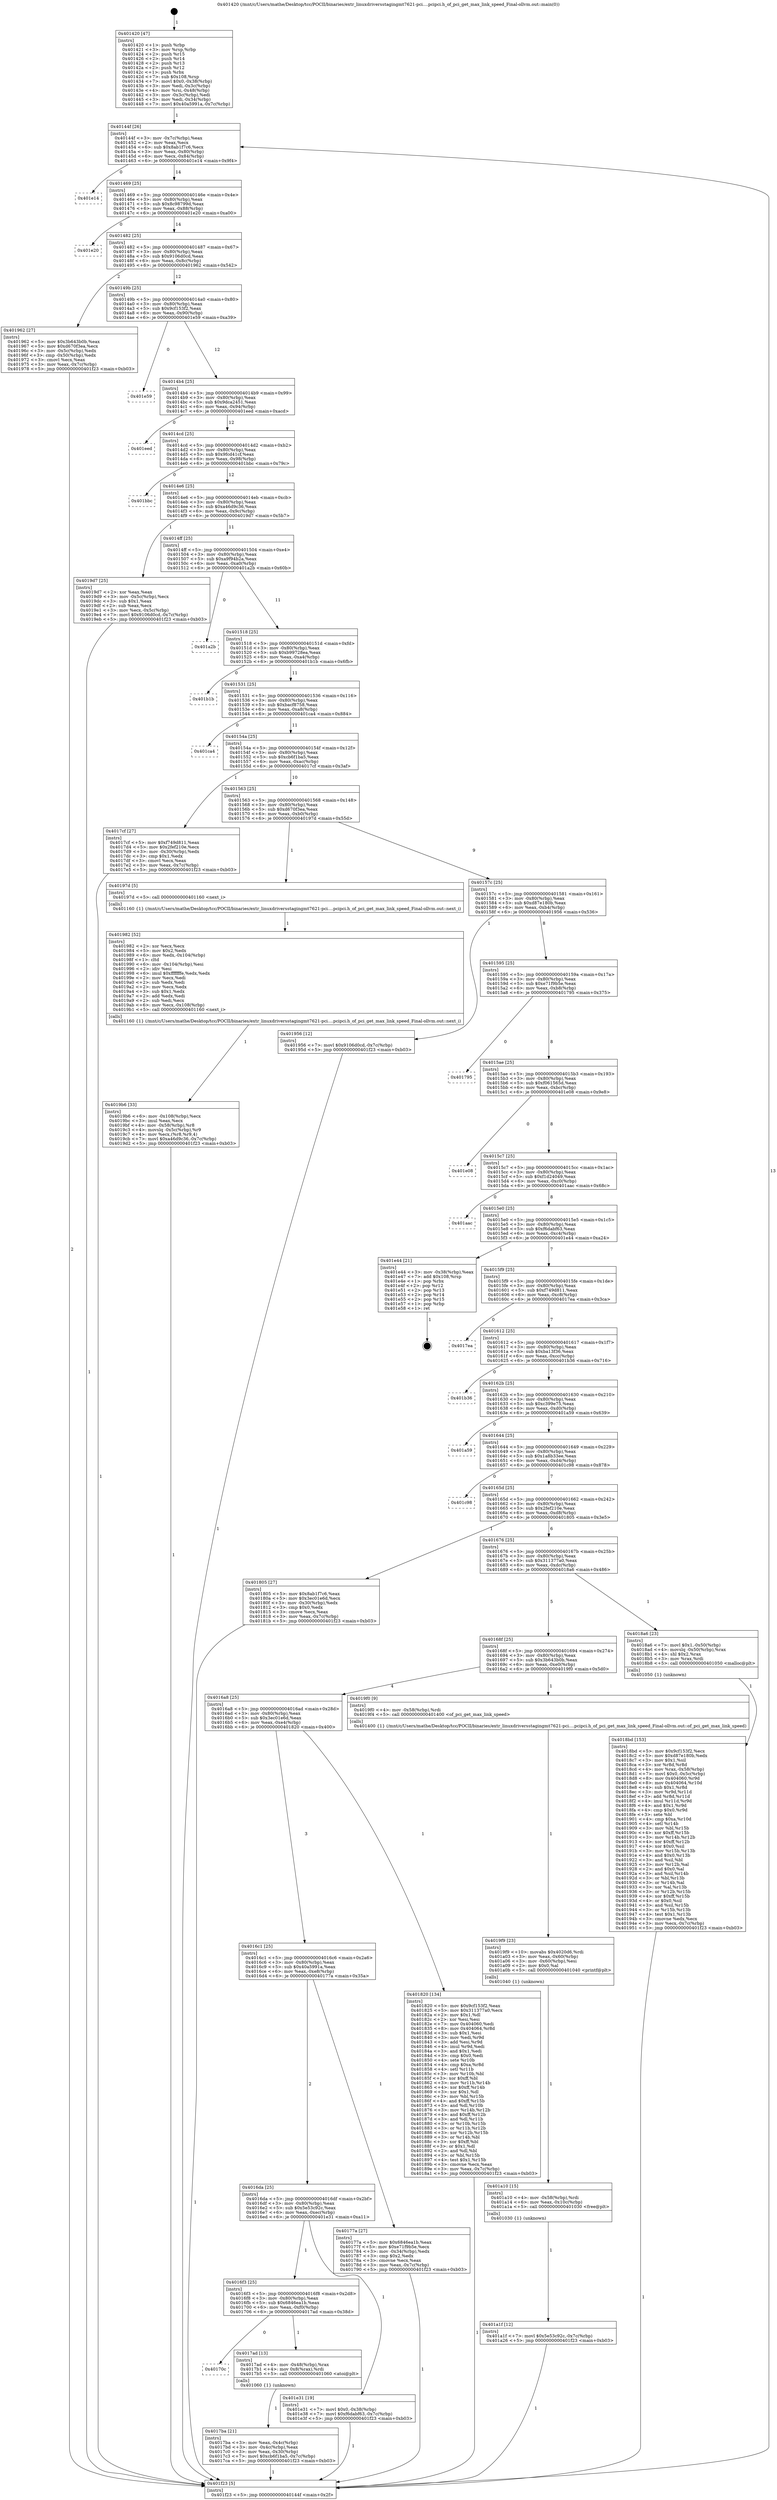digraph "0x401420" {
  label = "0x401420 (/mnt/c/Users/mathe/Desktop/tcc/POCII/binaries/extr_linuxdriversstagingmt7621-pci....pcipci.h_of_pci_get_max_link_speed_Final-ollvm.out::main(0))"
  labelloc = "t"
  node[shape=record]

  Entry [label="",width=0.3,height=0.3,shape=circle,fillcolor=black,style=filled]
  "0x40144f" [label="{
     0x40144f [26]\l
     | [instrs]\l
     &nbsp;&nbsp;0x40144f \<+3\>: mov -0x7c(%rbp),%eax\l
     &nbsp;&nbsp;0x401452 \<+2\>: mov %eax,%ecx\l
     &nbsp;&nbsp;0x401454 \<+6\>: sub $0x8ab1f7c6,%ecx\l
     &nbsp;&nbsp;0x40145a \<+3\>: mov %eax,-0x80(%rbp)\l
     &nbsp;&nbsp;0x40145d \<+6\>: mov %ecx,-0x84(%rbp)\l
     &nbsp;&nbsp;0x401463 \<+6\>: je 0000000000401e14 \<main+0x9f4\>\l
  }"]
  "0x401e14" [label="{
     0x401e14\l
  }", style=dashed]
  "0x401469" [label="{
     0x401469 [25]\l
     | [instrs]\l
     &nbsp;&nbsp;0x401469 \<+5\>: jmp 000000000040146e \<main+0x4e\>\l
     &nbsp;&nbsp;0x40146e \<+3\>: mov -0x80(%rbp),%eax\l
     &nbsp;&nbsp;0x401471 \<+5\>: sub $0x8c98799d,%eax\l
     &nbsp;&nbsp;0x401476 \<+6\>: mov %eax,-0x88(%rbp)\l
     &nbsp;&nbsp;0x40147c \<+6\>: je 0000000000401e20 \<main+0xa00\>\l
  }"]
  Exit [label="",width=0.3,height=0.3,shape=circle,fillcolor=black,style=filled,peripheries=2]
  "0x401e20" [label="{
     0x401e20\l
  }", style=dashed]
  "0x401482" [label="{
     0x401482 [25]\l
     | [instrs]\l
     &nbsp;&nbsp;0x401482 \<+5\>: jmp 0000000000401487 \<main+0x67\>\l
     &nbsp;&nbsp;0x401487 \<+3\>: mov -0x80(%rbp),%eax\l
     &nbsp;&nbsp;0x40148a \<+5\>: sub $0x9106d0cd,%eax\l
     &nbsp;&nbsp;0x40148f \<+6\>: mov %eax,-0x8c(%rbp)\l
     &nbsp;&nbsp;0x401495 \<+6\>: je 0000000000401962 \<main+0x542\>\l
  }"]
  "0x401a1f" [label="{
     0x401a1f [12]\l
     | [instrs]\l
     &nbsp;&nbsp;0x401a1f \<+7\>: movl $0x5e53c92c,-0x7c(%rbp)\l
     &nbsp;&nbsp;0x401a26 \<+5\>: jmp 0000000000401f23 \<main+0xb03\>\l
  }"]
  "0x401962" [label="{
     0x401962 [27]\l
     | [instrs]\l
     &nbsp;&nbsp;0x401962 \<+5\>: mov $0x3b643b0b,%eax\l
     &nbsp;&nbsp;0x401967 \<+5\>: mov $0xd670f3ea,%ecx\l
     &nbsp;&nbsp;0x40196c \<+3\>: mov -0x5c(%rbp),%edx\l
     &nbsp;&nbsp;0x40196f \<+3\>: cmp -0x50(%rbp),%edx\l
     &nbsp;&nbsp;0x401972 \<+3\>: cmovl %ecx,%eax\l
     &nbsp;&nbsp;0x401975 \<+3\>: mov %eax,-0x7c(%rbp)\l
     &nbsp;&nbsp;0x401978 \<+5\>: jmp 0000000000401f23 \<main+0xb03\>\l
  }"]
  "0x40149b" [label="{
     0x40149b [25]\l
     | [instrs]\l
     &nbsp;&nbsp;0x40149b \<+5\>: jmp 00000000004014a0 \<main+0x80\>\l
     &nbsp;&nbsp;0x4014a0 \<+3\>: mov -0x80(%rbp),%eax\l
     &nbsp;&nbsp;0x4014a3 \<+5\>: sub $0x9cf153f2,%eax\l
     &nbsp;&nbsp;0x4014a8 \<+6\>: mov %eax,-0x90(%rbp)\l
     &nbsp;&nbsp;0x4014ae \<+6\>: je 0000000000401e59 \<main+0xa39\>\l
  }"]
  "0x401a10" [label="{
     0x401a10 [15]\l
     | [instrs]\l
     &nbsp;&nbsp;0x401a10 \<+4\>: mov -0x58(%rbp),%rdi\l
     &nbsp;&nbsp;0x401a14 \<+6\>: mov %eax,-0x10c(%rbp)\l
     &nbsp;&nbsp;0x401a1a \<+5\>: call 0000000000401030 \<free@plt\>\l
     | [calls]\l
     &nbsp;&nbsp;0x401030 \{1\} (unknown)\l
  }"]
  "0x401e59" [label="{
     0x401e59\l
  }", style=dashed]
  "0x4014b4" [label="{
     0x4014b4 [25]\l
     | [instrs]\l
     &nbsp;&nbsp;0x4014b4 \<+5\>: jmp 00000000004014b9 \<main+0x99\>\l
     &nbsp;&nbsp;0x4014b9 \<+3\>: mov -0x80(%rbp),%eax\l
     &nbsp;&nbsp;0x4014bc \<+5\>: sub $0x9dca2451,%eax\l
     &nbsp;&nbsp;0x4014c1 \<+6\>: mov %eax,-0x94(%rbp)\l
     &nbsp;&nbsp;0x4014c7 \<+6\>: je 0000000000401eed \<main+0xacd\>\l
  }"]
  "0x4019f9" [label="{
     0x4019f9 [23]\l
     | [instrs]\l
     &nbsp;&nbsp;0x4019f9 \<+10\>: movabs $0x4020d6,%rdi\l
     &nbsp;&nbsp;0x401a03 \<+3\>: mov %eax,-0x60(%rbp)\l
     &nbsp;&nbsp;0x401a06 \<+3\>: mov -0x60(%rbp),%esi\l
     &nbsp;&nbsp;0x401a09 \<+2\>: mov $0x0,%al\l
     &nbsp;&nbsp;0x401a0b \<+5\>: call 0000000000401040 \<printf@plt\>\l
     | [calls]\l
     &nbsp;&nbsp;0x401040 \{1\} (unknown)\l
  }"]
  "0x401eed" [label="{
     0x401eed\l
  }", style=dashed]
  "0x4014cd" [label="{
     0x4014cd [25]\l
     | [instrs]\l
     &nbsp;&nbsp;0x4014cd \<+5\>: jmp 00000000004014d2 \<main+0xb2\>\l
     &nbsp;&nbsp;0x4014d2 \<+3\>: mov -0x80(%rbp),%eax\l
     &nbsp;&nbsp;0x4014d5 \<+5\>: sub $0x9fcd41cf,%eax\l
     &nbsp;&nbsp;0x4014da \<+6\>: mov %eax,-0x98(%rbp)\l
     &nbsp;&nbsp;0x4014e0 \<+6\>: je 0000000000401bbc \<main+0x79c\>\l
  }"]
  "0x4019b6" [label="{
     0x4019b6 [33]\l
     | [instrs]\l
     &nbsp;&nbsp;0x4019b6 \<+6\>: mov -0x108(%rbp),%ecx\l
     &nbsp;&nbsp;0x4019bc \<+3\>: imul %eax,%ecx\l
     &nbsp;&nbsp;0x4019bf \<+4\>: mov -0x58(%rbp),%r8\l
     &nbsp;&nbsp;0x4019c3 \<+4\>: movslq -0x5c(%rbp),%r9\l
     &nbsp;&nbsp;0x4019c7 \<+4\>: mov %ecx,(%r8,%r9,4)\l
     &nbsp;&nbsp;0x4019cb \<+7\>: movl $0xa46d9c36,-0x7c(%rbp)\l
     &nbsp;&nbsp;0x4019d2 \<+5\>: jmp 0000000000401f23 \<main+0xb03\>\l
  }"]
  "0x401bbc" [label="{
     0x401bbc\l
  }", style=dashed]
  "0x4014e6" [label="{
     0x4014e6 [25]\l
     | [instrs]\l
     &nbsp;&nbsp;0x4014e6 \<+5\>: jmp 00000000004014eb \<main+0xcb\>\l
     &nbsp;&nbsp;0x4014eb \<+3\>: mov -0x80(%rbp),%eax\l
     &nbsp;&nbsp;0x4014ee \<+5\>: sub $0xa46d9c36,%eax\l
     &nbsp;&nbsp;0x4014f3 \<+6\>: mov %eax,-0x9c(%rbp)\l
     &nbsp;&nbsp;0x4014f9 \<+6\>: je 00000000004019d7 \<main+0x5b7\>\l
  }"]
  "0x401982" [label="{
     0x401982 [52]\l
     | [instrs]\l
     &nbsp;&nbsp;0x401982 \<+2\>: xor %ecx,%ecx\l
     &nbsp;&nbsp;0x401984 \<+5\>: mov $0x2,%edx\l
     &nbsp;&nbsp;0x401989 \<+6\>: mov %edx,-0x104(%rbp)\l
     &nbsp;&nbsp;0x40198f \<+1\>: cltd\l
     &nbsp;&nbsp;0x401990 \<+6\>: mov -0x104(%rbp),%esi\l
     &nbsp;&nbsp;0x401996 \<+2\>: idiv %esi\l
     &nbsp;&nbsp;0x401998 \<+6\>: imul $0xfffffffe,%edx,%edx\l
     &nbsp;&nbsp;0x40199e \<+2\>: mov %ecx,%edi\l
     &nbsp;&nbsp;0x4019a0 \<+2\>: sub %edx,%edi\l
     &nbsp;&nbsp;0x4019a2 \<+2\>: mov %ecx,%edx\l
     &nbsp;&nbsp;0x4019a4 \<+3\>: sub $0x1,%edx\l
     &nbsp;&nbsp;0x4019a7 \<+2\>: add %edx,%edi\l
     &nbsp;&nbsp;0x4019a9 \<+2\>: sub %edi,%ecx\l
     &nbsp;&nbsp;0x4019ab \<+6\>: mov %ecx,-0x108(%rbp)\l
     &nbsp;&nbsp;0x4019b1 \<+5\>: call 0000000000401160 \<next_i\>\l
     | [calls]\l
     &nbsp;&nbsp;0x401160 \{1\} (/mnt/c/Users/mathe/Desktop/tcc/POCII/binaries/extr_linuxdriversstagingmt7621-pci....pcipci.h_of_pci_get_max_link_speed_Final-ollvm.out::next_i)\l
  }"]
  "0x4019d7" [label="{
     0x4019d7 [25]\l
     | [instrs]\l
     &nbsp;&nbsp;0x4019d7 \<+2\>: xor %eax,%eax\l
     &nbsp;&nbsp;0x4019d9 \<+3\>: mov -0x5c(%rbp),%ecx\l
     &nbsp;&nbsp;0x4019dc \<+3\>: sub $0x1,%eax\l
     &nbsp;&nbsp;0x4019df \<+2\>: sub %eax,%ecx\l
     &nbsp;&nbsp;0x4019e1 \<+3\>: mov %ecx,-0x5c(%rbp)\l
     &nbsp;&nbsp;0x4019e4 \<+7\>: movl $0x9106d0cd,-0x7c(%rbp)\l
     &nbsp;&nbsp;0x4019eb \<+5\>: jmp 0000000000401f23 \<main+0xb03\>\l
  }"]
  "0x4014ff" [label="{
     0x4014ff [25]\l
     | [instrs]\l
     &nbsp;&nbsp;0x4014ff \<+5\>: jmp 0000000000401504 \<main+0xe4\>\l
     &nbsp;&nbsp;0x401504 \<+3\>: mov -0x80(%rbp),%eax\l
     &nbsp;&nbsp;0x401507 \<+5\>: sub $0xa9f94b2a,%eax\l
     &nbsp;&nbsp;0x40150c \<+6\>: mov %eax,-0xa0(%rbp)\l
     &nbsp;&nbsp;0x401512 \<+6\>: je 0000000000401a2b \<main+0x60b\>\l
  }"]
  "0x4018bd" [label="{
     0x4018bd [153]\l
     | [instrs]\l
     &nbsp;&nbsp;0x4018bd \<+5\>: mov $0x9cf153f2,%ecx\l
     &nbsp;&nbsp;0x4018c2 \<+5\>: mov $0xd87e180b,%edx\l
     &nbsp;&nbsp;0x4018c7 \<+3\>: mov $0x1,%sil\l
     &nbsp;&nbsp;0x4018ca \<+3\>: xor %r8d,%r8d\l
     &nbsp;&nbsp;0x4018cd \<+4\>: mov %rax,-0x58(%rbp)\l
     &nbsp;&nbsp;0x4018d1 \<+7\>: movl $0x0,-0x5c(%rbp)\l
     &nbsp;&nbsp;0x4018d8 \<+8\>: mov 0x404060,%r9d\l
     &nbsp;&nbsp;0x4018e0 \<+8\>: mov 0x404064,%r10d\l
     &nbsp;&nbsp;0x4018e8 \<+4\>: sub $0x1,%r8d\l
     &nbsp;&nbsp;0x4018ec \<+3\>: mov %r9d,%r11d\l
     &nbsp;&nbsp;0x4018ef \<+3\>: add %r8d,%r11d\l
     &nbsp;&nbsp;0x4018f2 \<+4\>: imul %r11d,%r9d\l
     &nbsp;&nbsp;0x4018f6 \<+4\>: and $0x1,%r9d\l
     &nbsp;&nbsp;0x4018fa \<+4\>: cmp $0x0,%r9d\l
     &nbsp;&nbsp;0x4018fe \<+3\>: sete %bl\l
     &nbsp;&nbsp;0x401901 \<+4\>: cmp $0xa,%r10d\l
     &nbsp;&nbsp;0x401905 \<+4\>: setl %r14b\l
     &nbsp;&nbsp;0x401909 \<+3\>: mov %bl,%r15b\l
     &nbsp;&nbsp;0x40190c \<+4\>: xor $0xff,%r15b\l
     &nbsp;&nbsp;0x401910 \<+3\>: mov %r14b,%r12b\l
     &nbsp;&nbsp;0x401913 \<+4\>: xor $0xff,%r12b\l
     &nbsp;&nbsp;0x401917 \<+4\>: xor $0x0,%sil\l
     &nbsp;&nbsp;0x40191b \<+3\>: mov %r15b,%r13b\l
     &nbsp;&nbsp;0x40191e \<+4\>: and $0x0,%r13b\l
     &nbsp;&nbsp;0x401922 \<+3\>: and %sil,%bl\l
     &nbsp;&nbsp;0x401925 \<+3\>: mov %r12b,%al\l
     &nbsp;&nbsp;0x401928 \<+2\>: and $0x0,%al\l
     &nbsp;&nbsp;0x40192a \<+3\>: and %sil,%r14b\l
     &nbsp;&nbsp;0x40192d \<+3\>: or %bl,%r13b\l
     &nbsp;&nbsp;0x401930 \<+3\>: or %r14b,%al\l
     &nbsp;&nbsp;0x401933 \<+3\>: xor %al,%r13b\l
     &nbsp;&nbsp;0x401936 \<+3\>: or %r12b,%r15b\l
     &nbsp;&nbsp;0x401939 \<+4\>: xor $0xff,%r15b\l
     &nbsp;&nbsp;0x40193d \<+4\>: or $0x0,%sil\l
     &nbsp;&nbsp;0x401941 \<+3\>: and %sil,%r15b\l
     &nbsp;&nbsp;0x401944 \<+3\>: or %r15b,%r13b\l
     &nbsp;&nbsp;0x401947 \<+4\>: test $0x1,%r13b\l
     &nbsp;&nbsp;0x40194b \<+3\>: cmovne %edx,%ecx\l
     &nbsp;&nbsp;0x40194e \<+3\>: mov %ecx,-0x7c(%rbp)\l
     &nbsp;&nbsp;0x401951 \<+5\>: jmp 0000000000401f23 \<main+0xb03\>\l
  }"]
  "0x401a2b" [label="{
     0x401a2b\l
  }", style=dashed]
  "0x401518" [label="{
     0x401518 [25]\l
     | [instrs]\l
     &nbsp;&nbsp;0x401518 \<+5\>: jmp 000000000040151d \<main+0xfd\>\l
     &nbsp;&nbsp;0x40151d \<+3\>: mov -0x80(%rbp),%eax\l
     &nbsp;&nbsp;0x401520 \<+5\>: sub $0xb99728ea,%eax\l
     &nbsp;&nbsp;0x401525 \<+6\>: mov %eax,-0xa4(%rbp)\l
     &nbsp;&nbsp;0x40152b \<+6\>: je 0000000000401b1b \<main+0x6fb\>\l
  }"]
  "0x4017ba" [label="{
     0x4017ba [21]\l
     | [instrs]\l
     &nbsp;&nbsp;0x4017ba \<+3\>: mov %eax,-0x4c(%rbp)\l
     &nbsp;&nbsp;0x4017bd \<+3\>: mov -0x4c(%rbp),%eax\l
     &nbsp;&nbsp;0x4017c0 \<+3\>: mov %eax,-0x30(%rbp)\l
     &nbsp;&nbsp;0x4017c3 \<+7\>: movl $0xcb6f1ba5,-0x7c(%rbp)\l
     &nbsp;&nbsp;0x4017ca \<+5\>: jmp 0000000000401f23 \<main+0xb03\>\l
  }"]
  "0x401b1b" [label="{
     0x401b1b\l
  }", style=dashed]
  "0x401531" [label="{
     0x401531 [25]\l
     | [instrs]\l
     &nbsp;&nbsp;0x401531 \<+5\>: jmp 0000000000401536 \<main+0x116\>\l
     &nbsp;&nbsp;0x401536 \<+3\>: mov -0x80(%rbp),%eax\l
     &nbsp;&nbsp;0x401539 \<+5\>: sub $0xbacf8758,%eax\l
     &nbsp;&nbsp;0x40153e \<+6\>: mov %eax,-0xa8(%rbp)\l
     &nbsp;&nbsp;0x401544 \<+6\>: je 0000000000401ca4 \<main+0x884\>\l
  }"]
  "0x40170c" [label="{
     0x40170c\l
  }", style=dashed]
  "0x401ca4" [label="{
     0x401ca4\l
  }", style=dashed]
  "0x40154a" [label="{
     0x40154a [25]\l
     | [instrs]\l
     &nbsp;&nbsp;0x40154a \<+5\>: jmp 000000000040154f \<main+0x12f\>\l
     &nbsp;&nbsp;0x40154f \<+3\>: mov -0x80(%rbp),%eax\l
     &nbsp;&nbsp;0x401552 \<+5\>: sub $0xcb6f1ba5,%eax\l
     &nbsp;&nbsp;0x401557 \<+6\>: mov %eax,-0xac(%rbp)\l
     &nbsp;&nbsp;0x40155d \<+6\>: je 00000000004017cf \<main+0x3af\>\l
  }"]
  "0x4017ad" [label="{
     0x4017ad [13]\l
     | [instrs]\l
     &nbsp;&nbsp;0x4017ad \<+4\>: mov -0x48(%rbp),%rax\l
     &nbsp;&nbsp;0x4017b1 \<+4\>: mov 0x8(%rax),%rdi\l
     &nbsp;&nbsp;0x4017b5 \<+5\>: call 0000000000401060 \<atoi@plt\>\l
     | [calls]\l
     &nbsp;&nbsp;0x401060 \{1\} (unknown)\l
  }"]
  "0x4017cf" [label="{
     0x4017cf [27]\l
     | [instrs]\l
     &nbsp;&nbsp;0x4017cf \<+5\>: mov $0xf749d811,%eax\l
     &nbsp;&nbsp;0x4017d4 \<+5\>: mov $0x2fef210e,%ecx\l
     &nbsp;&nbsp;0x4017d9 \<+3\>: mov -0x30(%rbp),%edx\l
     &nbsp;&nbsp;0x4017dc \<+3\>: cmp $0x1,%edx\l
     &nbsp;&nbsp;0x4017df \<+3\>: cmovl %ecx,%eax\l
     &nbsp;&nbsp;0x4017e2 \<+3\>: mov %eax,-0x7c(%rbp)\l
     &nbsp;&nbsp;0x4017e5 \<+5\>: jmp 0000000000401f23 \<main+0xb03\>\l
  }"]
  "0x401563" [label="{
     0x401563 [25]\l
     | [instrs]\l
     &nbsp;&nbsp;0x401563 \<+5\>: jmp 0000000000401568 \<main+0x148\>\l
     &nbsp;&nbsp;0x401568 \<+3\>: mov -0x80(%rbp),%eax\l
     &nbsp;&nbsp;0x40156b \<+5\>: sub $0xd670f3ea,%eax\l
     &nbsp;&nbsp;0x401570 \<+6\>: mov %eax,-0xb0(%rbp)\l
     &nbsp;&nbsp;0x401576 \<+6\>: je 000000000040197d \<main+0x55d\>\l
  }"]
  "0x4016f3" [label="{
     0x4016f3 [25]\l
     | [instrs]\l
     &nbsp;&nbsp;0x4016f3 \<+5\>: jmp 00000000004016f8 \<main+0x2d8\>\l
     &nbsp;&nbsp;0x4016f8 \<+3\>: mov -0x80(%rbp),%eax\l
     &nbsp;&nbsp;0x4016fb \<+5\>: sub $0x6846ea1b,%eax\l
     &nbsp;&nbsp;0x401700 \<+6\>: mov %eax,-0xf0(%rbp)\l
     &nbsp;&nbsp;0x401706 \<+6\>: je 00000000004017ad \<main+0x38d\>\l
  }"]
  "0x40197d" [label="{
     0x40197d [5]\l
     | [instrs]\l
     &nbsp;&nbsp;0x40197d \<+5\>: call 0000000000401160 \<next_i\>\l
     | [calls]\l
     &nbsp;&nbsp;0x401160 \{1\} (/mnt/c/Users/mathe/Desktop/tcc/POCII/binaries/extr_linuxdriversstagingmt7621-pci....pcipci.h_of_pci_get_max_link_speed_Final-ollvm.out::next_i)\l
  }"]
  "0x40157c" [label="{
     0x40157c [25]\l
     | [instrs]\l
     &nbsp;&nbsp;0x40157c \<+5\>: jmp 0000000000401581 \<main+0x161\>\l
     &nbsp;&nbsp;0x401581 \<+3\>: mov -0x80(%rbp),%eax\l
     &nbsp;&nbsp;0x401584 \<+5\>: sub $0xd87e180b,%eax\l
     &nbsp;&nbsp;0x401589 \<+6\>: mov %eax,-0xb4(%rbp)\l
     &nbsp;&nbsp;0x40158f \<+6\>: je 0000000000401956 \<main+0x536\>\l
  }"]
  "0x401e31" [label="{
     0x401e31 [19]\l
     | [instrs]\l
     &nbsp;&nbsp;0x401e31 \<+7\>: movl $0x0,-0x38(%rbp)\l
     &nbsp;&nbsp;0x401e38 \<+7\>: movl $0xf6dabf63,-0x7c(%rbp)\l
     &nbsp;&nbsp;0x401e3f \<+5\>: jmp 0000000000401f23 \<main+0xb03\>\l
  }"]
  "0x401956" [label="{
     0x401956 [12]\l
     | [instrs]\l
     &nbsp;&nbsp;0x401956 \<+7\>: movl $0x9106d0cd,-0x7c(%rbp)\l
     &nbsp;&nbsp;0x40195d \<+5\>: jmp 0000000000401f23 \<main+0xb03\>\l
  }"]
  "0x401595" [label="{
     0x401595 [25]\l
     | [instrs]\l
     &nbsp;&nbsp;0x401595 \<+5\>: jmp 000000000040159a \<main+0x17a\>\l
     &nbsp;&nbsp;0x40159a \<+3\>: mov -0x80(%rbp),%eax\l
     &nbsp;&nbsp;0x40159d \<+5\>: sub $0xe71f9b5e,%eax\l
     &nbsp;&nbsp;0x4015a2 \<+6\>: mov %eax,-0xb8(%rbp)\l
     &nbsp;&nbsp;0x4015a8 \<+6\>: je 0000000000401795 \<main+0x375\>\l
  }"]
  "0x401420" [label="{
     0x401420 [47]\l
     | [instrs]\l
     &nbsp;&nbsp;0x401420 \<+1\>: push %rbp\l
     &nbsp;&nbsp;0x401421 \<+3\>: mov %rsp,%rbp\l
     &nbsp;&nbsp;0x401424 \<+2\>: push %r15\l
     &nbsp;&nbsp;0x401426 \<+2\>: push %r14\l
     &nbsp;&nbsp;0x401428 \<+2\>: push %r13\l
     &nbsp;&nbsp;0x40142a \<+2\>: push %r12\l
     &nbsp;&nbsp;0x40142c \<+1\>: push %rbx\l
     &nbsp;&nbsp;0x40142d \<+7\>: sub $0x108,%rsp\l
     &nbsp;&nbsp;0x401434 \<+7\>: movl $0x0,-0x38(%rbp)\l
     &nbsp;&nbsp;0x40143b \<+3\>: mov %edi,-0x3c(%rbp)\l
     &nbsp;&nbsp;0x40143e \<+4\>: mov %rsi,-0x48(%rbp)\l
     &nbsp;&nbsp;0x401442 \<+3\>: mov -0x3c(%rbp),%edi\l
     &nbsp;&nbsp;0x401445 \<+3\>: mov %edi,-0x34(%rbp)\l
     &nbsp;&nbsp;0x401448 \<+7\>: movl $0x40a5991a,-0x7c(%rbp)\l
  }"]
  "0x401795" [label="{
     0x401795\l
  }", style=dashed]
  "0x4015ae" [label="{
     0x4015ae [25]\l
     | [instrs]\l
     &nbsp;&nbsp;0x4015ae \<+5\>: jmp 00000000004015b3 \<main+0x193\>\l
     &nbsp;&nbsp;0x4015b3 \<+3\>: mov -0x80(%rbp),%eax\l
     &nbsp;&nbsp;0x4015b6 \<+5\>: sub $0xf061565d,%eax\l
     &nbsp;&nbsp;0x4015bb \<+6\>: mov %eax,-0xbc(%rbp)\l
     &nbsp;&nbsp;0x4015c1 \<+6\>: je 0000000000401e08 \<main+0x9e8\>\l
  }"]
  "0x401f23" [label="{
     0x401f23 [5]\l
     | [instrs]\l
     &nbsp;&nbsp;0x401f23 \<+5\>: jmp 000000000040144f \<main+0x2f\>\l
  }"]
  "0x401e08" [label="{
     0x401e08\l
  }", style=dashed]
  "0x4015c7" [label="{
     0x4015c7 [25]\l
     | [instrs]\l
     &nbsp;&nbsp;0x4015c7 \<+5\>: jmp 00000000004015cc \<main+0x1ac\>\l
     &nbsp;&nbsp;0x4015cc \<+3\>: mov -0x80(%rbp),%eax\l
     &nbsp;&nbsp;0x4015cf \<+5\>: sub $0xf1d24049,%eax\l
     &nbsp;&nbsp;0x4015d4 \<+6\>: mov %eax,-0xc0(%rbp)\l
     &nbsp;&nbsp;0x4015da \<+6\>: je 0000000000401aac \<main+0x68c\>\l
  }"]
  "0x4016da" [label="{
     0x4016da [25]\l
     | [instrs]\l
     &nbsp;&nbsp;0x4016da \<+5\>: jmp 00000000004016df \<main+0x2bf\>\l
     &nbsp;&nbsp;0x4016df \<+3\>: mov -0x80(%rbp),%eax\l
     &nbsp;&nbsp;0x4016e2 \<+5\>: sub $0x5e53c92c,%eax\l
     &nbsp;&nbsp;0x4016e7 \<+6\>: mov %eax,-0xec(%rbp)\l
     &nbsp;&nbsp;0x4016ed \<+6\>: je 0000000000401e31 \<main+0xa11\>\l
  }"]
  "0x401aac" [label="{
     0x401aac\l
  }", style=dashed]
  "0x4015e0" [label="{
     0x4015e0 [25]\l
     | [instrs]\l
     &nbsp;&nbsp;0x4015e0 \<+5\>: jmp 00000000004015e5 \<main+0x1c5\>\l
     &nbsp;&nbsp;0x4015e5 \<+3\>: mov -0x80(%rbp),%eax\l
     &nbsp;&nbsp;0x4015e8 \<+5\>: sub $0xf6dabf63,%eax\l
     &nbsp;&nbsp;0x4015ed \<+6\>: mov %eax,-0xc4(%rbp)\l
     &nbsp;&nbsp;0x4015f3 \<+6\>: je 0000000000401e44 \<main+0xa24\>\l
  }"]
  "0x40177a" [label="{
     0x40177a [27]\l
     | [instrs]\l
     &nbsp;&nbsp;0x40177a \<+5\>: mov $0x6846ea1b,%eax\l
     &nbsp;&nbsp;0x40177f \<+5\>: mov $0xe71f9b5e,%ecx\l
     &nbsp;&nbsp;0x401784 \<+3\>: mov -0x34(%rbp),%edx\l
     &nbsp;&nbsp;0x401787 \<+3\>: cmp $0x2,%edx\l
     &nbsp;&nbsp;0x40178a \<+3\>: cmovne %ecx,%eax\l
     &nbsp;&nbsp;0x40178d \<+3\>: mov %eax,-0x7c(%rbp)\l
     &nbsp;&nbsp;0x401790 \<+5\>: jmp 0000000000401f23 \<main+0xb03\>\l
  }"]
  "0x401e44" [label="{
     0x401e44 [21]\l
     | [instrs]\l
     &nbsp;&nbsp;0x401e44 \<+3\>: mov -0x38(%rbp),%eax\l
     &nbsp;&nbsp;0x401e47 \<+7\>: add $0x108,%rsp\l
     &nbsp;&nbsp;0x401e4e \<+1\>: pop %rbx\l
     &nbsp;&nbsp;0x401e4f \<+2\>: pop %r12\l
     &nbsp;&nbsp;0x401e51 \<+2\>: pop %r13\l
     &nbsp;&nbsp;0x401e53 \<+2\>: pop %r14\l
     &nbsp;&nbsp;0x401e55 \<+2\>: pop %r15\l
     &nbsp;&nbsp;0x401e57 \<+1\>: pop %rbp\l
     &nbsp;&nbsp;0x401e58 \<+1\>: ret\l
  }"]
  "0x4015f9" [label="{
     0x4015f9 [25]\l
     | [instrs]\l
     &nbsp;&nbsp;0x4015f9 \<+5\>: jmp 00000000004015fe \<main+0x1de\>\l
     &nbsp;&nbsp;0x4015fe \<+3\>: mov -0x80(%rbp),%eax\l
     &nbsp;&nbsp;0x401601 \<+5\>: sub $0xf749d811,%eax\l
     &nbsp;&nbsp;0x401606 \<+6\>: mov %eax,-0xc8(%rbp)\l
     &nbsp;&nbsp;0x40160c \<+6\>: je 00000000004017ea \<main+0x3ca\>\l
  }"]
  "0x4016c1" [label="{
     0x4016c1 [25]\l
     | [instrs]\l
     &nbsp;&nbsp;0x4016c1 \<+5\>: jmp 00000000004016c6 \<main+0x2a6\>\l
     &nbsp;&nbsp;0x4016c6 \<+3\>: mov -0x80(%rbp),%eax\l
     &nbsp;&nbsp;0x4016c9 \<+5\>: sub $0x40a5991a,%eax\l
     &nbsp;&nbsp;0x4016ce \<+6\>: mov %eax,-0xe8(%rbp)\l
     &nbsp;&nbsp;0x4016d4 \<+6\>: je 000000000040177a \<main+0x35a\>\l
  }"]
  "0x4017ea" [label="{
     0x4017ea\l
  }", style=dashed]
  "0x401612" [label="{
     0x401612 [25]\l
     | [instrs]\l
     &nbsp;&nbsp;0x401612 \<+5\>: jmp 0000000000401617 \<main+0x1f7\>\l
     &nbsp;&nbsp;0x401617 \<+3\>: mov -0x80(%rbp),%eax\l
     &nbsp;&nbsp;0x40161a \<+5\>: sub $0xba13f36,%eax\l
     &nbsp;&nbsp;0x40161f \<+6\>: mov %eax,-0xcc(%rbp)\l
     &nbsp;&nbsp;0x401625 \<+6\>: je 0000000000401b36 \<main+0x716\>\l
  }"]
  "0x401820" [label="{
     0x401820 [134]\l
     | [instrs]\l
     &nbsp;&nbsp;0x401820 \<+5\>: mov $0x9cf153f2,%eax\l
     &nbsp;&nbsp;0x401825 \<+5\>: mov $0x311377a0,%ecx\l
     &nbsp;&nbsp;0x40182a \<+2\>: mov $0x1,%dl\l
     &nbsp;&nbsp;0x40182c \<+2\>: xor %esi,%esi\l
     &nbsp;&nbsp;0x40182e \<+7\>: mov 0x404060,%edi\l
     &nbsp;&nbsp;0x401835 \<+8\>: mov 0x404064,%r8d\l
     &nbsp;&nbsp;0x40183d \<+3\>: sub $0x1,%esi\l
     &nbsp;&nbsp;0x401840 \<+3\>: mov %edi,%r9d\l
     &nbsp;&nbsp;0x401843 \<+3\>: add %esi,%r9d\l
     &nbsp;&nbsp;0x401846 \<+4\>: imul %r9d,%edi\l
     &nbsp;&nbsp;0x40184a \<+3\>: and $0x1,%edi\l
     &nbsp;&nbsp;0x40184d \<+3\>: cmp $0x0,%edi\l
     &nbsp;&nbsp;0x401850 \<+4\>: sete %r10b\l
     &nbsp;&nbsp;0x401854 \<+4\>: cmp $0xa,%r8d\l
     &nbsp;&nbsp;0x401858 \<+4\>: setl %r11b\l
     &nbsp;&nbsp;0x40185c \<+3\>: mov %r10b,%bl\l
     &nbsp;&nbsp;0x40185f \<+3\>: xor $0xff,%bl\l
     &nbsp;&nbsp;0x401862 \<+3\>: mov %r11b,%r14b\l
     &nbsp;&nbsp;0x401865 \<+4\>: xor $0xff,%r14b\l
     &nbsp;&nbsp;0x401869 \<+3\>: xor $0x1,%dl\l
     &nbsp;&nbsp;0x40186c \<+3\>: mov %bl,%r15b\l
     &nbsp;&nbsp;0x40186f \<+4\>: and $0xff,%r15b\l
     &nbsp;&nbsp;0x401873 \<+3\>: and %dl,%r10b\l
     &nbsp;&nbsp;0x401876 \<+3\>: mov %r14b,%r12b\l
     &nbsp;&nbsp;0x401879 \<+4\>: and $0xff,%r12b\l
     &nbsp;&nbsp;0x40187d \<+3\>: and %dl,%r11b\l
     &nbsp;&nbsp;0x401880 \<+3\>: or %r10b,%r15b\l
     &nbsp;&nbsp;0x401883 \<+3\>: or %r11b,%r12b\l
     &nbsp;&nbsp;0x401886 \<+3\>: xor %r12b,%r15b\l
     &nbsp;&nbsp;0x401889 \<+3\>: or %r14b,%bl\l
     &nbsp;&nbsp;0x40188c \<+3\>: xor $0xff,%bl\l
     &nbsp;&nbsp;0x40188f \<+3\>: or $0x1,%dl\l
     &nbsp;&nbsp;0x401892 \<+2\>: and %dl,%bl\l
     &nbsp;&nbsp;0x401894 \<+3\>: or %bl,%r15b\l
     &nbsp;&nbsp;0x401897 \<+4\>: test $0x1,%r15b\l
     &nbsp;&nbsp;0x40189b \<+3\>: cmovne %ecx,%eax\l
     &nbsp;&nbsp;0x40189e \<+3\>: mov %eax,-0x7c(%rbp)\l
     &nbsp;&nbsp;0x4018a1 \<+5\>: jmp 0000000000401f23 \<main+0xb03\>\l
  }"]
  "0x401b36" [label="{
     0x401b36\l
  }", style=dashed]
  "0x40162b" [label="{
     0x40162b [25]\l
     | [instrs]\l
     &nbsp;&nbsp;0x40162b \<+5\>: jmp 0000000000401630 \<main+0x210\>\l
     &nbsp;&nbsp;0x401630 \<+3\>: mov -0x80(%rbp),%eax\l
     &nbsp;&nbsp;0x401633 \<+5\>: sub $0xc399e75,%eax\l
     &nbsp;&nbsp;0x401638 \<+6\>: mov %eax,-0xd0(%rbp)\l
     &nbsp;&nbsp;0x40163e \<+6\>: je 0000000000401a59 \<main+0x639\>\l
  }"]
  "0x4016a8" [label="{
     0x4016a8 [25]\l
     | [instrs]\l
     &nbsp;&nbsp;0x4016a8 \<+5\>: jmp 00000000004016ad \<main+0x28d\>\l
     &nbsp;&nbsp;0x4016ad \<+3\>: mov -0x80(%rbp),%eax\l
     &nbsp;&nbsp;0x4016b0 \<+5\>: sub $0x3ec01e6d,%eax\l
     &nbsp;&nbsp;0x4016b5 \<+6\>: mov %eax,-0xe4(%rbp)\l
     &nbsp;&nbsp;0x4016bb \<+6\>: je 0000000000401820 \<main+0x400\>\l
  }"]
  "0x401a59" [label="{
     0x401a59\l
  }", style=dashed]
  "0x401644" [label="{
     0x401644 [25]\l
     | [instrs]\l
     &nbsp;&nbsp;0x401644 \<+5\>: jmp 0000000000401649 \<main+0x229\>\l
     &nbsp;&nbsp;0x401649 \<+3\>: mov -0x80(%rbp),%eax\l
     &nbsp;&nbsp;0x40164c \<+5\>: sub $0x1a8b33ee,%eax\l
     &nbsp;&nbsp;0x401651 \<+6\>: mov %eax,-0xd4(%rbp)\l
     &nbsp;&nbsp;0x401657 \<+6\>: je 0000000000401c98 \<main+0x878\>\l
  }"]
  "0x4019f0" [label="{
     0x4019f0 [9]\l
     | [instrs]\l
     &nbsp;&nbsp;0x4019f0 \<+4\>: mov -0x58(%rbp),%rdi\l
     &nbsp;&nbsp;0x4019f4 \<+5\>: call 0000000000401400 \<of_pci_get_max_link_speed\>\l
     | [calls]\l
     &nbsp;&nbsp;0x401400 \{1\} (/mnt/c/Users/mathe/Desktop/tcc/POCII/binaries/extr_linuxdriversstagingmt7621-pci....pcipci.h_of_pci_get_max_link_speed_Final-ollvm.out::of_pci_get_max_link_speed)\l
  }"]
  "0x401c98" [label="{
     0x401c98\l
  }", style=dashed]
  "0x40165d" [label="{
     0x40165d [25]\l
     | [instrs]\l
     &nbsp;&nbsp;0x40165d \<+5\>: jmp 0000000000401662 \<main+0x242\>\l
     &nbsp;&nbsp;0x401662 \<+3\>: mov -0x80(%rbp),%eax\l
     &nbsp;&nbsp;0x401665 \<+5\>: sub $0x2fef210e,%eax\l
     &nbsp;&nbsp;0x40166a \<+6\>: mov %eax,-0xd8(%rbp)\l
     &nbsp;&nbsp;0x401670 \<+6\>: je 0000000000401805 \<main+0x3e5\>\l
  }"]
  "0x40168f" [label="{
     0x40168f [25]\l
     | [instrs]\l
     &nbsp;&nbsp;0x40168f \<+5\>: jmp 0000000000401694 \<main+0x274\>\l
     &nbsp;&nbsp;0x401694 \<+3\>: mov -0x80(%rbp),%eax\l
     &nbsp;&nbsp;0x401697 \<+5\>: sub $0x3b643b0b,%eax\l
     &nbsp;&nbsp;0x40169c \<+6\>: mov %eax,-0xe0(%rbp)\l
     &nbsp;&nbsp;0x4016a2 \<+6\>: je 00000000004019f0 \<main+0x5d0\>\l
  }"]
  "0x401805" [label="{
     0x401805 [27]\l
     | [instrs]\l
     &nbsp;&nbsp;0x401805 \<+5\>: mov $0x8ab1f7c6,%eax\l
     &nbsp;&nbsp;0x40180a \<+5\>: mov $0x3ec01e6d,%ecx\l
     &nbsp;&nbsp;0x40180f \<+3\>: mov -0x30(%rbp),%edx\l
     &nbsp;&nbsp;0x401812 \<+3\>: cmp $0x0,%edx\l
     &nbsp;&nbsp;0x401815 \<+3\>: cmove %ecx,%eax\l
     &nbsp;&nbsp;0x401818 \<+3\>: mov %eax,-0x7c(%rbp)\l
     &nbsp;&nbsp;0x40181b \<+5\>: jmp 0000000000401f23 \<main+0xb03\>\l
  }"]
  "0x401676" [label="{
     0x401676 [25]\l
     | [instrs]\l
     &nbsp;&nbsp;0x401676 \<+5\>: jmp 000000000040167b \<main+0x25b\>\l
     &nbsp;&nbsp;0x40167b \<+3\>: mov -0x80(%rbp),%eax\l
     &nbsp;&nbsp;0x40167e \<+5\>: sub $0x311377a0,%eax\l
     &nbsp;&nbsp;0x401683 \<+6\>: mov %eax,-0xdc(%rbp)\l
     &nbsp;&nbsp;0x401689 \<+6\>: je 00000000004018a6 \<main+0x486\>\l
  }"]
  "0x4018a6" [label="{
     0x4018a6 [23]\l
     | [instrs]\l
     &nbsp;&nbsp;0x4018a6 \<+7\>: movl $0x1,-0x50(%rbp)\l
     &nbsp;&nbsp;0x4018ad \<+4\>: movslq -0x50(%rbp),%rax\l
     &nbsp;&nbsp;0x4018b1 \<+4\>: shl $0x2,%rax\l
     &nbsp;&nbsp;0x4018b5 \<+3\>: mov %rax,%rdi\l
     &nbsp;&nbsp;0x4018b8 \<+5\>: call 0000000000401050 \<malloc@plt\>\l
     | [calls]\l
     &nbsp;&nbsp;0x401050 \{1\} (unknown)\l
  }"]
  Entry -> "0x401420" [label=" 1"]
  "0x40144f" -> "0x401e14" [label=" 0"]
  "0x40144f" -> "0x401469" [label=" 14"]
  "0x401e44" -> Exit [label=" 1"]
  "0x401469" -> "0x401e20" [label=" 0"]
  "0x401469" -> "0x401482" [label=" 14"]
  "0x401e31" -> "0x401f23" [label=" 1"]
  "0x401482" -> "0x401962" [label=" 2"]
  "0x401482" -> "0x40149b" [label=" 12"]
  "0x401a1f" -> "0x401f23" [label=" 1"]
  "0x40149b" -> "0x401e59" [label=" 0"]
  "0x40149b" -> "0x4014b4" [label=" 12"]
  "0x401a10" -> "0x401a1f" [label=" 1"]
  "0x4014b4" -> "0x401eed" [label=" 0"]
  "0x4014b4" -> "0x4014cd" [label=" 12"]
  "0x4019f9" -> "0x401a10" [label=" 1"]
  "0x4014cd" -> "0x401bbc" [label=" 0"]
  "0x4014cd" -> "0x4014e6" [label=" 12"]
  "0x4019f0" -> "0x4019f9" [label=" 1"]
  "0x4014e6" -> "0x4019d7" [label=" 1"]
  "0x4014e6" -> "0x4014ff" [label=" 11"]
  "0x4019d7" -> "0x401f23" [label=" 1"]
  "0x4014ff" -> "0x401a2b" [label=" 0"]
  "0x4014ff" -> "0x401518" [label=" 11"]
  "0x4019b6" -> "0x401f23" [label=" 1"]
  "0x401518" -> "0x401b1b" [label=" 0"]
  "0x401518" -> "0x401531" [label=" 11"]
  "0x401982" -> "0x4019b6" [label=" 1"]
  "0x401531" -> "0x401ca4" [label=" 0"]
  "0x401531" -> "0x40154a" [label=" 11"]
  "0x40197d" -> "0x401982" [label=" 1"]
  "0x40154a" -> "0x4017cf" [label=" 1"]
  "0x40154a" -> "0x401563" [label=" 10"]
  "0x401962" -> "0x401f23" [label=" 2"]
  "0x401563" -> "0x40197d" [label=" 1"]
  "0x401563" -> "0x40157c" [label=" 9"]
  "0x4018bd" -> "0x401f23" [label=" 1"]
  "0x40157c" -> "0x401956" [label=" 1"]
  "0x40157c" -> "0x401595" [label=" 8"]
  "0x4018a6" -> "0x4018bd" [label=" 1"]
  "0x401595" -> "0x401795" [label=" 0"]
  "0x401595" -> "0x4015ae" [label=" 8"]
  "0x401805" -> "0x401f23" [label=" 1"]
  "0x4015ae" -> "0x401e08" [label=" 0"]
  "0x4015ae" -> "0x4015c7" [label=" 8"]
  "0x4017cf" -> "0x401f23" [label=" 1"]
  "0x4015c7" -> "0x401aac" [label=" 0"]
  "0x4015c7" -> "0x4015e0" [label=" 8"]
  "0x4017ba" -> "0x401f23" [label=" 1"]
  "0x4015e0" -> "0x401e44" [label=" 1"]
  "0x4015e0" -> "0x4015f9" [label=" 7"]
  "0x4017ad" -> "0x4017ba" [label=" 1"]
  "0x4015f9" -> "0x4017ea" [label=" 0"]
  "0x4015f9" -> "0x401612" [label=" 7"]
  "0x4016f3" -> "0x4017ad" [label=" 1"]
  "0x401612" -> "0x401b36" [label=" 0"]
  "0x401612" -> "0x40162b" [label=" 7"]
  "0x401956" -> "0x401f23" [label=" 1"]
  "0x40162b" -> "0x401a59" [label=" 0"]
  "0x40162b" -> "0x401644" [label=" 7"]
  "0x4016da" -> "0x401e31" [label=" 1"]
  "0x401644" -> "0x401c98" [label=" 0"]
  "0x401644" -> "0x40165d" [label=" 7"]
  "0x401820" -> "0x401f23" [label=" 1"]
  "0x40165d" -> "0x401805" [label=" 1"]
  "0x40165d" -> "0x401676" [label=" 6"]
  "0x401420" -> "0x40144f" [label=" 1"]
  "0x401676" -> "0x4018a6" [label=" 1"]
  "0x401676" -> "0x40168f" [label=" 5"]
  "0x401f23" -> "0x40144f" [label=" 13"]
  "0x40168f" -> "0x4019f0" [label=" 1"]
  "0x40168f" -> "0x4016a8" [label=" 4"]
  "0x4016da" -> "0x4016f3" [label=" 1"]
  "0x4016a8" -> "0x401820" [label=" 1"]
  "0x4016a8" -> "0x4016c1" [label=" 3"]
  "0x4016f3" -> "0x40170c" [label=" 0"]
  "0x4016c1" -> "0x40177a" [label=" 1"]
  "0x4016c1" -> "0x4016da" [label=" 2"]
  "0x40177a" -> "0x401f23" [label=" 1"]
}
